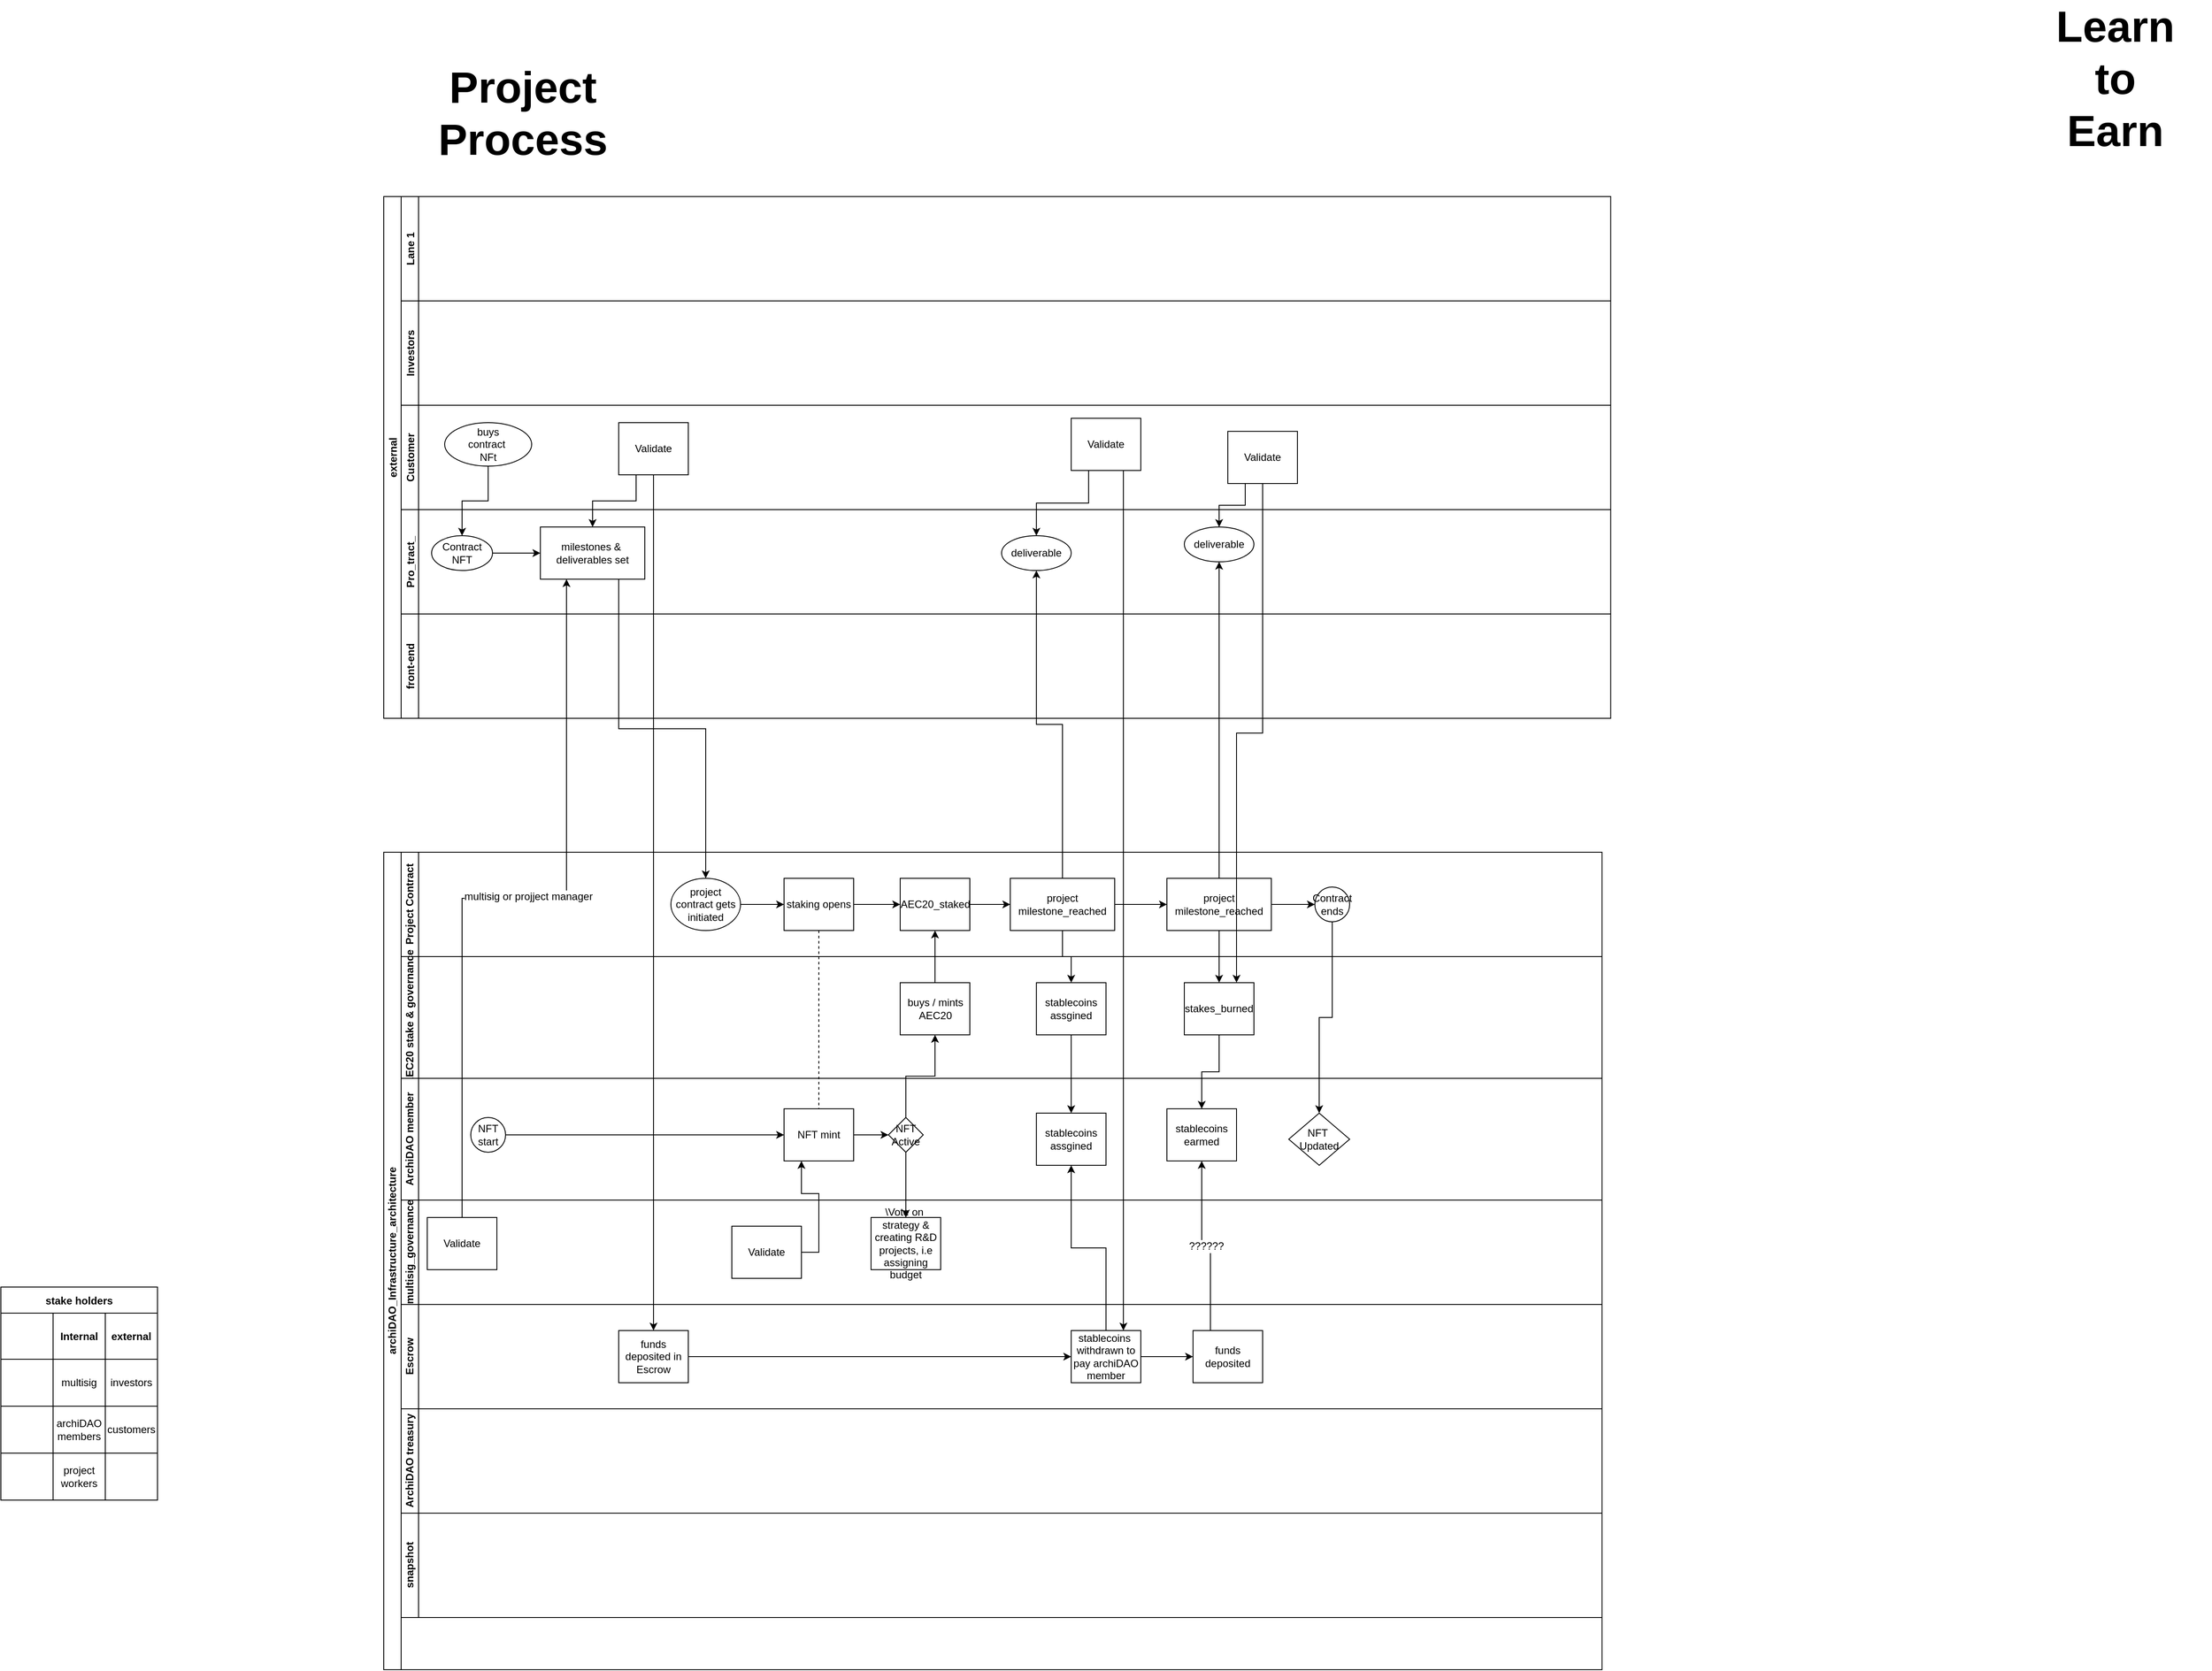 <mxfile version="20.1.1" type="github">
  <diagram id="prtHgNgQTEPvFCAcTncT" name="Page-1">
    <mxGraphModel dx="2166" dy="1936" grid="1" gridSize="10" guides="1" tooltips="1" connect="1" arrows="1" fold="1" page="1" pageScale="1" pageWidth="827" pageHeight="1169" math="0" shadow="0">
      <root>
        <mxCell id="0" />
        <mxCell id="1" parent="0" />
        <mxCell id="dNxyNK7c78bLwvsdeMH5-19" value="archiDAO_Infrastructure_architecture" style="swimlane;html=1;childLayout=stackLayout;resizeParent=1;resizeParentMax=0;horizontal=0;startSize=20;horizontalStack=0;" parent="1" vertex="1">
          <mxGeometry x="-90" y="170" width="1400" height="940" as="geometry" />
        </mxCell>
        <mxCell id="dNxyNK7c78bLwvsdeMH5-27" value="" style="edgeStyle=orthogonalEdgeStyle;rounded=0;orthogonalLoop=1;jettySize=auto;html=1;dashed=1;endArrow=none;endFill=0;" parent="dNxyNK7c78bLwvsdeMH5-19" source="dNxyNK7c78bLwvsdeMH5-24" target="dNxyNK7c78bLwvsdeMH5-26" edge="1">
          <mxGeometry relative="1" as="geometry" />
        </mxCell>
        <mxCell id="dNxyNK7c78bLwvsdeMH5-35" style="edgeStyle=orthogonalEdgeStyle;rounded=0;orthogonalLoop=1;jettySize=auto;html=1;endArrow=classic;endFill=1;" parent="dNxyNK7c78bLwvsdeMH5-19" source="dNxyNK7c78bLwvsdeMH5-28" target="dNxyNK7c78bLwvsdeMH5-34" edge="1">
          <mxGeometry relative="1" as="geometry" />
        </mxCell>
        <mxCell id="dNxyNK7c78bLwvsdeMH5-20" value="Project Contract" style="swimlane;html=1;startSize=20;horizontal=0;" parent="dNxyNK7c78bLwvsdeMH5-19" vertex="1">
          <mxGeometry x="20" width="1380" height="120" as="geometry">
            <mxRectangle x="20" width="504" height="20" as="alternateBounds" />
          </mxGeometry>
        </mxCell>
        <mxCell id="dNxyNK7c78bLwvsdeMH5-25" value="" style="edgeStyle=orthogonalEdgeStyle;rounded=0;orthogonalLoop=1;jettySize=auto;html=1;" parent="dNxyNK7c78bLwvsdeMH5-20" source="dNxyNK7c78bLwvsdeMH5-23" target="dNxyNK7c78bLwvsdeMH5-24" edge="1">
          <mxGeometry relative="1" as="geometry" />
        </mxCell>
        <mxCell id="dNxyNK7c78bLwvsdeMH5-23" value="project contract gets initiated" style="ellipse;whiteSpace=wrap;html=1;" parent="dNxyNK7c78bLwvsdeMH5-20" vertex="1">
          <mxGeometry x="310" y="30" width="80" height="60" as="geometry" />
        </mxCell>
        <mxCell id="s07LqPvWrJtK-q0oX7jB-52" style="edgeStyle=orthogonalEdgeStyle;rounded=0;orthogonalLoop=1;jettySize=auto;html=1;exitX=1;exitY=0.5;exitDx=0;exitDy=0;entryX=0;entryY=0.5;entryDx=0;entryDy=0;" parent="dNxyNK7c78bLwvsdeMH5-20" source="dNxyNK7c78bLwvsdeMH5-24" target="dNxyNK7c78bLwvsdeMH5-30" edge="1">
          <mxGeometry relative="1" as="geometry" />
        </mxCell>
        <mxCell id="dNxyNK7c78bLwvsdeMH5-24" value="staking opens" style="rounded=0;whiteSpace=wrap;html=1;fontFamily=Helvetica;fontSize=12;fontColor=#000000;align=center;" parent="dNxyNK7c78bLwvsdeMH5-20" vertex="1">
          <mxGeometry x="440" y="30" width="80" height="60" as="geometry" />
        </mxCell>
        <mxCell id="dNxyNK7c78bLwvsdeMH5-30" value="AEC20_staked" style="rounded=0;whiteSpace=wrap;html=1;fontFamily=Helvetica;fontSize=12;fontColor=#000000;align=center;" parent="dNxyNK7c78bLwvsdeMH5-20" vertex="1">
          <mxGeometry x="573.5" y="30" width="80" height="60" as="geometry" />
        </mxCell>
        <mxCell id="s07LqPvWrJtK-q0oX7jB-57" style="edgeStyle=orthogonalEdgeStyle;rounded=0;orthogonalLoop=1;jettySize=auto;html=1;exitX=1;exitY=0.5;exitDx=0;exitDy=0;entryX=0;entryY=0.5;entryDx=0;entryDy=0;" parent="dNxyNK7c78bLwvsdeMH5-20" source="s07LqPvWrJtK-q0oX7jB-53" target="s07LqPvWrJtK-q0oX7jB-56" edge="1">
          <mxGeometry relative="1" as="geometry" />
        </mxCell>
        <mxCell id="s07LqPvWrJtK-q0oX7jB-53" value="project milestone_reached" style="rounded=0;whiteSpace=wrap;html=1;fontFamily=Helvetica;fontSize=12;fontColor=#000000;align=center;" parent="dNxyNK7c78bLwvsdeMH5-20" vertex="1">
          <mxGeometry x="700" y="30" width="120" height="60" as="geometry" />
        </mxCell>
        <mxCell id="dNxyNK7c78bLwvsdeMH5-33" value="" style="edgeStyle=orthogonalEdgeStyle;rounded=0;orthogonalLoop=1;jettySize=auto;html=1;endArrow=classic;endFill=1;entryX=0;entryY=0.5;entryDx=0;entryDy=0;" parent="dNxyNK7c78bLwvsdeMH5-20" source="dNxyNK7c78bLwvsdeMH5-30" target="s07LqPvWrJtK-q0oX7jB-53" edge="1">
          <mxGeometry relative="1" as="geometry">
            <mxPoint x="370" y="60" as="targetPoint" />
          </mxGeometry>
        </mxCell>
        <mxCell id="dNxyNK7c78bLwvsdeMH5-32" value="Contract ends" style="ellipse;whiteSpace=wrap;html=1;" parent="dNxyNK7c78bLwvsdeMH5-20" vertex="1">
          <mxGeometry x="1050" y="40" width="40" height="40" as="geometry" />
        </mxCell>
        <mxCell id="s07LqPvWrJtK-q0oX7jB-72" style="edgeStyle=orthogonalEdgeStyle;rounded=0;orthogonalLoop=1;jettySize=auto;html=1;exitX=1;exitY=0.5;exitDx=0;exitDy=0;entryX=0;entryY=0.5;entryDx=0;entryDy=0;" parent="dNxyNK7c78bLwvsdeMH5-20" source="s07LqPvWrJtK-q0oX7jB-56" target="dNxyNK7c78bLwvsdeMH5-32" edge="1">
          <mxGeometry relative="1" as="geometry" />
        </mxCell>
        <mxCell id="s07LqPvWrJtK-q0oX7jB-56" value="project milestone_reached" style="rounded=0;whiteSpace=wrap;html=1;fontFamily=Helvetica;fontSize=12;fontColor=#000000;align=center;" parent="dNxyNK7c78bLwvsdeMH5-20" vertex="1">
          <mxGeometry x="880" y="30" width="120" height="60" as="geometry" />
        </mxCell>
        <mxCell id="s07LqPvWrJtK-q0oX7jB-44" value="AEC20 stake &amp;amp; governance" style="swimlane;html=1;startSize=20;horizontal=0;" parent="dNxyNK7c78bLwvsdeMH5-19" vertex="1">
          <mxGeometry x="20" y="120" width="1380" height="140" as="geometry" />
        </mxCell>
        <mxCell id="s07LqPvWrJtK-q0oX7jB-50" value="buys / mints&lt;br&gt;AEC20" style="rounded=0;whiteSpace=wrap;html=1;fontFamily=Helvetica;fontSize=12;fontColor=#000000;align=center;" parent="s07LqPvWrJtK-q0oX7jB-44" vertex="1">
          <mxGeometry x="573.5" y="30" width="80" height="60" as="geometry" />
        </mxCell>
        <mxCell id="s07LqPvWrJtK-q0oX7jB-59" value="stablecoins assgined" style="rounded=0;whiteSpace=wrap;html=1;fontFamily=Helvetica;fontSize=12;fontColor=#000000;align=center;" parent="s07LqPvWrJtK-q0oX7jB-44" vertex="1">
          <mxGeometry x="730" y="30" width="80" height="60" as="geometry" />
        </mxCell>
        <mxCell id="s07LqPvWrJtK-q0oX7jB-63" value="stakes_burned" style="rounded=0;whiteSpace=wrap;html=1;fontFamily=Helvetica;fontSize=12;fontColor=#000000;align=center;" parent="s07LqPvWrJtK-q0oX7jB-44" vertex="1">
          <mxGeometry x="900" y="30" width="80" height="60" as="geometry" />
        </mxCell>
        <mxCell id="dNxyNK7c78bLwvsdeMH5-21" value="ArchiDAO member" style="swimlane;html=1;startSize=20;horizontal=0;" parent="dNxyNK7c78bLwvsdeMH5-19" vertex="1">
          <mxGeometry x="20" y="260" width="1380" height="140" as="geometry" />
        </mxCell>
        <mxCell id="dNxyNK7c78bLwvsdeMH5-29" value="" style="edgeStyle=orthogonalEdgeStyle;rounded=0;orthogonalLoop=1;jettySize=auto;html=1;endArrow=classic;endFill=1;" parent="dNxyNK7c78bLwvsdeMH5-21" source="dNxyNK7c78bLwvsdeMH5-26" target="dNxyNK7c78bLwvsdeMH5-28" edge="1">
          <mxGeometry relative="1" as="geometry" />
        </mxCell>
        <mxCell id="dNxyNK7c78bLwvsdeMH5-26" value="NFT mint" style="rounded=0;whiteSpace=wrap;html=1;fontFamily=Helvetica;fontSize=12;fontColor=#000000;align=center;" parent="dNxyNK7c78bLwvsdeMH5-21" vertex="1">
          <mxGeometry x="440" y="35" width="80" height="60" as="geometry" />
        </mxCell>
        <mxCell id="dNxyNK7c78bLwvsdeMH5-28" value="NFT Active" style="rhombus;whiteSpace=wrap;html=1;fontFamily=Helvetica;fontSize=12;fontColor=#000000;align=center;" parent="dNxyNK7c78bLwvsdeMH5-21" vertex="1">
          <mxGeometry x="560" y="45" width="40" height="40" as="geometry" />
        </mxCell>
        <mxCell id="s07LqPvWrJtK-q0oX7jB-99" style="edgeStyle=orthogonalEdgeStyle;rounded=0;orthogonalLoop=1;jettySize=auto;html=1;exitX=1;exitY=0.5;exitDx=0;exitDy=0;entryX=0;entryY=0.5;entryDx=0;entryDy=0;" parent="dNxyNK7c78bLwvsdeMH5-21" source="s07LqPvWrJtK-q0oX7jB-41" target="dNxyNK7c78bLwvsdeMH5-26" edge="1">
          <mxGeometry relative="1" as="geometry" />
        </mxCell>
        <mxCell id="s07LqPvWrJtK-q0oX7jB-41" value="NFT start" style="ellipse;whiteSpace=wrap;html=1;" parent="dNxyNK7c78bLwvsdeMH5-21" vertex="1">
          <mxGeometry x="80" y="45" width="40" height="40" as="geometry" />
        </mxCell>
        <mxCell id="s07LqPvWrJtK-q0oX7jB-61" value="stablecoins assgined" style="rounded=0;whiteSpace=wrap;html=1;fontFamily=Helvetica;fontSize=12;fontColor=#000000;align=center;" parent="dNxyNK7c78bLwvsdeMH5-21" vertex="1">
          <mxGeometry x="730" y="40" width="80" height="60" as="geometry" />
        </mxCell>
        <mxCell id="s07LqPvWrJtK-q0oX7jB-65" value="stablecoins earmed" style="rounded=0;whiteSpace=wrap;html=1;fontFamily=Helvetica;fontSize=12;fontColor=#000000;align=center;" parent="dNxyNK7c78bLwvsdeMH5-21" vertex="1">
          <mxGeometry x="880" y="35" width="80" height="60" as="geometry" />
        </mxCell>
        <mxCell id="s07LqPvWrJtK-q0oX7jB-73" value="NFT&amp;nbsp;&lt;br&gt;Updated" style="rhombus;whiteSpace=wrap;html=1;fontFamily=Helvetica;fontSize=12;fontColor=#000000;align=center;" parent="dNxyNK7c78bLwvsdeMH5-21" vertex="1">
          <mxGeometry x="1020" y="40" width="70" height="60" as="geometry" />
        </mxCell>
        <mxCell id="dNxyNK7c78bLwvsdeMH5-22" value="multisig_governance" style="swimlane;html=1;startSize=20;horizontal=0;" parent="dNxyNK7c78bLwvsdeMH5-19" vertex="1">
          <mxGeometry x="20" y="400" width="1380" height="120" as="geometry">
            <mxRectangle x="20" y="240" width="430" height="20" as="alternateBounds" />
          </mxGeometry>
        </mxCell>
        <mxCell id="dNxyNK7c78bLwvsdeMH5-34" value="\Vote on&amp;nbsp;&lt;br&gt;strategy &amp;amp; creating R&amp;amp;D projects, i.e assigning budget" style="rounded=0;whiteSpace=wrap;html=1;fontFamily=Helvetica;fontSize=12;fontColor=#000000;align=center;" parent="dNxyNK7c78bLwvsdeMH5-22" vertex="1">
          <mxGeometry x="540" y="20" width="80" height="60" as="geometry" />
        </mxCell>
        <mxCell id="s07LqPvWrJtK-q0oX7jB-42" value="Validate" style="rounded=0;whiteSpace=wrap;html=1;fontFamily=Helvetica;fontSize=12;fontColor=#000000;align=center;" parent="dNxyNK7c78bLwvsdeMH5-22" vertex="1">
          <mxGeometry x="380" y="30" width="80" height="60" as="geometry" />
        </mxCell>
        <mxCell id="s07LqPvWrJtK-q0oX7jB-96" value="Validate" style="rounded=0;whiteSpace=wrap;html=1;fontFamily=Helvetica;fontSize=12;fontColor=#000000;align=center;" parent="dNxyNK7c78bLwvsdeMH5-22" vertex="1">
          <mxGeometry x="30" y="20" width="80" height="60" as="geometry" />
        </mxCell>
        <mxCell id="s07LqPvWrJtK-q0oX7jB-116" value="Escrow" style="swimlane;html=1;startSize=20;horizontal=0;" parent="dNxyNK7c78bLwvsdeMH5-19" vertex="1">
          <mxGeometry x="20" y="520" width="1380" height="120" as="geometry">
            <mxRectangle x="20" y="240" width="430" height="20" as="alternateBounds" />
          </mxGeometry>
        </mxCell>
        <mxCell id="s07LqPvWrJtK-q0oX7jB-124" style="edgeStyle=orthogonalEdgeStyle;rounded=0;orthogonalLoop=1;jettySize=auto;html=1;exitX=1;exitY=0.5;exitDx=0;exitDy=0;entryX=0;entryY=0.5;entryDx=0;entryDy=0;fontSize=12;startArrow=none;" parent="s07LqPvWrJtK-q0oX7jB-116" source="s07LqPvWrJtK-q0oX7jB-125" target="s07LqPvWrJtK-q0oX7jB-111" edge="1">
          <mxGeometry relative="1" as="geometry" />
        </mxCell>
        <mxCell id="s07LqPvWrJtK-q0oX7jB-130" style="edgeStyle=orthogonalEdgeStyle;rounded=0;orthogonalLoop=1;jettySize=auto;html=1;exitX=1;exitY=0.5;exitDx=0;exitDy=0;entryX=0;entryY=0.5;entryDx=0;entryDy=0;fontSize=12;" parent="s07LqPvWrJtK-q0oX7jB-116" source="s07LqPvWrJtK-q0oX7jB-105" target="s07LqPvWrJtK-q0oX7jB-125" edge="1">
          <mxGeometry relative="1" as="geometry" />
        </mxCell>
        <mxCell id="s07LqPvWrJtK-q0oX7jB-105" value="funds deposited in Escrow" style="rounded=0;whiteSpace=wrap;html=1;fontFamily=Helvetica;fontSize=12;fontColor=#000000;align=center;" parent="s07LqPvWrJtK-q0oX7jB-116" vertex="1">
          <mxGeometry x="250" y="30" width="80" height="60" as="geometry" />
        </mxCell>
        <mxCell id="s07LqPvWrJtK-q0oX7jB-111" value="funds deposited" style="rounded=0;whiteSpace=wrap;html=1;fontFamily=Helvetica;fontSize=12;fontColor=#000000;align=center;" parent="s07LqPvWrJtK-q0oX7jB-116" vertex="1">
          <mxGeometry x="910" y="30" width="80" height="60" as="geometry" />
        </mxCell>
        <mxCell id="s07LqPvWrJtK-q0oX7jB-125" value="stablecoins&amp;nbsp; withdrawn to pay archiDAO member" style="rounded=0;whiteSpace=wrap;html=1;fontFamily=Helvetica;fontSize=12;fontColor=#000000;align=center;" parent="s07LqPvWrJtK-q0oX7jB-116" vertex="1">
          <mxGeometry x="770" y="30" width="80" height="60" as="geometry" />
        </mxCell>
        <mxCell id="s07LqPvWrJtK-q0oX7jB-39" value="ArchiDAO treasury" style="swimlane;html=1;startSize=20;horizontal=0;" parent="dNxyNK7c78bLwvsdeMH5-19" vertex="1">
          <mxGeometry x="20" y="640" width="1380" height="120" as="geometry">
            <mxRectangle x="20" y="240" width="430" height="20" as="alternateBounds" />
          </mxGeometry>
        </mxCell>
        <mxCell id="s07LqPvWrJtK-q0oX7jB-113" value="snapshot" style="swimlane;html=1;startSize=20;horizontal=0;" parent="dNxyNK7c78bLwvsdeMH5-19" vertex="1">
          <mxGeometry x="20" y="760" width="1380" height="120" as="geometry">
            <mxRectangle x="20" y="240" width="430" height="20" as="alternateBounds" />
          </mxGeometry>
        </mxCell>
        <mxCell id="s07LqPvWrJtK-q0oX7jB-43" style="edgeStyle=orthogonalEdgeStyle;rounded=0;orthogonalLoop=1;jettySize=auto;html=1;exitX=1;exitY=0.5;exitDx=0;exitDy=0;entryX=0.25;entryY=1;entryDx=0;entryDy=0;" parent="dNxyNK7c78bLwvsdeMH5-19" source="s07LqPvWrJtK-q0oX7jB-42" target="dNxyNK7c78bLwvsdeMH5-26" edge="1">
          <mxGeometry relative="1" as="geometry" />
        </mxCell>
        <mxCell id="s07LqPvWrJtK-q0oX7jB-48" value="" style="rounded=0;whiteSpace=wrap;html=1;fontFamily=Helvetica;fontSize=12;fontColor=#000000;align=center;" parent="dNxyNK7c78bLwvsdeMH5-19" vertex="1">
          <mxGeometry x="20" y="880" width="1380" height="60" as="geometry" />
        </mxCell>
        <mxCell id="s07LqPvWrJtK-q0oX7jB-51" style="edgeStyle=orthogonalEdgeStyle;rounded=0;orthogonalLoop=1;jettySize=auto;html=1;exitX=0.5;exitY=0;exitDx=0;exitDy=0;entryX=0.5;entryY=1;entryDx=0;entryDy=0;" parent="dNxyNK7c78bLwvsdeMH5-19" source="s07LqPvWrJtK-q0oX7jB-50" target="dNxyNK7c78bLwvsdeMH5-30" edge="1">
          <mxGeometry relative="1" as="geometry" />
        </mxCell>
        <mxCell id="s07LqPvWrJtK-q0oX7jB-54" style="edgeStyle=orthogonalEdgeStyle;rounded=0;orthogonalLoop=1;jettySize=auto;html=1;exitX=0.5;exitY=1;exitDx=0;exitDy=0;entryX=0.5;entryY=0;entryDx=0;entryDy=0;" parent="dNxyNK7c78bLwvsdeMH5-19" source="s07LqPvWrJtK-q0oX7jB-53" target="s07LqPvWrJtK-q0oX7jB-59" edge="1">
          <mxGeometry relative="1" as="geometry">
            <mxPoint x="475" y="275" as="targetPoint" />
          </mxGeometry>
        </mxCell>
        <mxCell id="s07LqPvWrJtK-q0oX7jB-62" style="edgeStyle=orthogonalEdgeStyle;rounded=0;orthogonalLoop=1;jettySize=auto;html=1;exitX=0.5;exitY=1;exitDx=0;exitDy=0;" parent="dNxyNK7c78bLwvsdeMH5-19" source="s07LqPvWrJtK-q0oX7jB-59" target="s07LqPvWrJtK-q0oX7jB-61" edge="1">
          <mxGeometry relative="1" as="geometry" />
        </mxCell>
        <mxCell id="s07LqPvWrJtK-q0oX7jB-64" style="edgeStyle=orthogonalEdgeStyle;rounded=0;orthogonalLoop=1;jettySize=auto;html=1;exitX=0.5;exitY=1;exitDx=0;exitDy=0;" parent="dNxyNK7c78bLwvsdeMH5-19" source="s07LqPvWrJtK-q0oX7jB-56" target="s07LqPvWrJtK-q0oX7jB-63" edge="1">
          <mxGeometry relative="1" as="geometry" />
        </mxCell>
        <mxCell id="s07LqPvWrJtK-q0oX7jB-66" style="edgeStyle=orthogonalEdgeStyle;rounded=0;orthogonalLoop=1;jettySize=auto;html=1;exitX=0.5;exitY=1;exitDx=0;exitDy=0;entryX=0.5;entryY=0;entryDx=0;entryDy=0;" parent="dNxyNK7c78bLwvsdeMH5-19" source="s07LqPvWrJtK-q0oX7jB-63" target="s07LqPvWrJtK-q0oX7jB-65" edge="1">
          <mxGeometry relative="1" as="geometry" />
        </mxCell>
        <mxCell id="s07LqPvWrJtK-q0oX7jB-74" style="edgeStyle=orthogonalEdgeStyle;rounded=0;orthogonalLoop=1;jettySize=auto;html=1;exitX=0.5;exitY=1;exitDx=0;exitDy=0;entryX=0.5;entryY=0;entryDx=0;entryDy=0;" parent="dNxyNK7c78bLwvsdeMH5-19" source="dNxyNK7c78bLwvsdeMH5-32" target="s07LqPvWrJtK-q0oX7jB-73" edge="1">
          <mxGeometry relative="1" as="geometry" />
        </mxCell>
        <mxCell id="s07LqPvWrJtK-q0oX7jB-75" style="edgeStyle=orthogonalEdgeStyle;rounded=0;orthogonalLoop=1;jettySize=auto;html=1;exitX=0.5;exitY=0;exitDx=0;exitDy=0;entryX=0.5;entryY=1;entryDx=0;entryDy=0;" parent="dNxyNK7c78bLwvsdeMH5-19" source="dNxyNK7c78bLwvsdeMH5-28" target="s07LqPvWrJtK-q0oX7jB-50" edge="1">
          <mxGeometry relative="1" as="geometry" />
        </mxCell>
        <mxCell id="s07LqPvWrJtK-q0oX7jB-112" value="??????&lt;br&gt;" style="edgeStyle=orthogonalEdgeStyle;rounded=0;orthogonalLoop=1;jettySize=auto;html=1;exitX=0.25;exitY=0;exitDx=0;exitDy=0;entryX=0.5;entryY=1;entryDx=0;entryDy=0;fontSize=12;" parent="dNxyNK7c78bLwvsdeMH5-19" source="s07LqPvWrJtK-q0oX7jB-111" target="s07LqPvWrJtK-q0oX7jB-65" edge="1">
          <mxGeometry relative="1" as="geometry" />
        </mxCell>
        <mxCell id="s07LqPvWrJtK-q0oX7jB-128" style="edgeStyle=orthogonalEdgeStyle;rounded=0;orthogonalLoop=1;jettySize=auto;html=1;exitX=0.5;exitY=0;exitDx=0;exitDy=0;entryX=0.5;entryY=1;entryDx=0;entryDy=0;fontSize=12;" parent="dNxyNK7c78bLwvsdeMH5-19" source="s07LqPvWrJtK-q0oX7jB-125" target="s07LqPvWrJtK-q0oX7jB-61" edge="1">
          <mxGeometry relative="1" as="geometry" />
        </mxCell>
        <mxCell id="s07LqPvWrJtK-q0oX7jB-8" value="stake holders" style="shape=table;startSize=30;container=1;collapsible=0;childLayout=tableLayout;fontStyle=1;align=center;strokeWidth=1;" parent="1" vertex="1">
          <mxGeometry x="-530" y="670" width="180" height="245" as="geometry" />
        </mxCell>
        <mxCell id="s07LqPvWrJtK-q0oX7jB-9" value="" style="shape=tableRow;horizontal=0;startSize=0;swimlaneHead=0;swimlaneBody=0;top=0;left=0;bottom=0;right=0;collapsible=0;dropTarget=0;fillColor=none;points=[[0,0.5],[1,0.5]];portConstraint=eastwest;" parent="s07LqPvWrJtK-q0oX7jB-8" vertex="1">
          <mxGeometry y="30" width="180" height="53" as="geometry" />
        </mxCell>
        <mxCell id="s07LqPvWrJtK-q0oX7jB-10" value="" style="shape=partialRectangle;html=1;whiteSpace=wrap;connectable=0;fillColor=none;top=0;left=0;bottom=0;right=0;overflow=hidden;" parent="s07LqPvWrJtK-q0oX7jB-9" vertex="1">
          <mxGeometry width="60" height="53" as="geometry">
            <mxRectangle width="60" height="53" as="alternateBounds" />
          </mxGeometry>
        </mxCell>
        <mxCell id="s07LqPvWrJtK-q0oX7jB-11" value="&lt;b&gt;Internal&lt;/b&gt;" style="shape=partialRectangle;html=1;whiteSpace=wrap;connectable=0;fillColor=none;top=0;left=0;bottom=0;right=0;overflow=hidden;" parent="s07LqPvWrJtK-q0oX7jB-9" vertex="1">
          <mxGeometry x="60" width="60" height="53" as="geometry">
            <mxRectangle width="60" height="53" as="alternateBounds" />
          </mxGeometry>
        </mxCell>
        <mxCell id="s07LqPvWrJtK-q0oX7jB-12" value="&lt;b&gt;external&lt;/b&gt;" style="shape=partialRectangle;html=1;whiteSpace=wrap;connectable=0;fillColor=none;top=0;left=0;bottom=0;right=0;overflow=hidden;" parent="s07LqPvWrJtK-q0oX7jB-9" vertex="1">
          <mxGeometry x="120" width="60" height="53" as="geometry">
            <mxRectangle width="60" height="53" as="alternateBounds" />
          </mxGeometry>
        </mxCell>
        <mxCell id="s07LqPvWrJtK-q0oX7jB-13" value="" style="shape=tableRow;horizontal=0;startSize=0;swimlaneHead=0;swimlaneBody=0;top=0;left=0;bottom=0;right=0;collapsible=0;dropTarget=0;fillColor=none;points=[[0,0.5],[1,0.5]];portConstraint=eastwest;" parent="s07LqPvWrJtK-q0oX7jB-8" vertex="1">
          <mxGeometry y="83" width="180" height="54" as="geometry" />
        </mxCell>
        <mxCell id="s07LqPvWrJtK-q0oX7jB-14" value="" style="shape=partialRectangle;html=1;whiteSpace=wrap;connectable=0;fillColor=none;top=0;left=0;bottom=0;right=0;overflow=hidden;" parent="s07LqPvWrJtK-q0oX7jB-13" vertex="1">
          <mxGeometry width="60" height="54" as="geometry">
            <mxRectangle width="60" height="54" as="alternateBounds" />
          </mxGeometry>
        </mxCell>
        <mxCell id="s07LqPvWrJtK-q0oX7jB-15" value="multisig" style="shape=partialRectangle;html=1;whiteSpace=wrap;connectable=0;fillColor=none;top=0;left=0;bottom=0;right=0;overflow=hidden;" parent="s07LqPvWrJtK-q0oX7jB-13" vertex="1">
          <mxGeometry x="60" width="60" height="54" as="geometry">
            <mxRectangle width="60" height="54" as="alternateBounds" />
          </mxGeometry>
        </mxCell>
        <mxCell id="s07LqPvWrJtK-q0oX7jB-16" value="investors" style="shape=partialRectangle;html=1;whiteSpace=wrap;connectable=0;fillColor=none;top=0;left=0;bottom=0;right=0;overflow=hidden;" parent="s07LqPvWrJtK-q0oX7jB-13" vertex="1">
          <mxGeometry x="120" width="60" height="54" as="geometry">
            <mxRectangle width="60" height="54" as="alternateBounds" />
          </mxGeometry>
        </mxCell>
        <mxCell id="s07LqPvWrJtK-q0oX7jB-25" style="shape=tableRow;horizontal=0;startSize=0;swimlaneHead=0;swimlaneBody=0;top=0;left=0;bottom=0;right=0;collapsible=0;dropTarget=0;fillColor=none;points=[[0,0.5],[1,0.5]];portConstraint=eastwest;" parent="s07LqPvWrJtK-q0oX7jB-8" vertex="1">
          <mxGeometry y="137" width="180" height="54" as="geometry" />
        </mxCell>
        <mxCell id="s07LqPvWrJtK-q0oX7jB-26" style="shape=partialRectangle;html=1;whiteSpace=wrap;connectable=0;fillColor=none;top=0;left=0;bottom=0;right=0;overflow=hidden;" parent="s07LqPvWrJtK-q0oX7jB-25" vertex="1">
          <mxGeometry width="60" height="54" as="geometry">
            <mxRectangle width="60" height="54" as="alternateBounds" />
          </mxGeometry>
        </mxCell>
        <mxCell id="s07LqPvWrJtK-q0oX7jB-27" value="archiDAO members" style="shape=partialRectangle;html=1;whiteSpace=wrap;connectable=0;fillColor=none;top=0;left=0;bottom=0;right=0;overflow=hidden;" parent="s07LqPvWrJtK-q0oX7jB-25" vertex="1">
          <mxGeometry x="60" width="60" height="54" as="geometry">
            <mxRectangle width="60" height="54" as="alternateBounds" />
          </mxGeometry>
        </mxCell>
        <mxCell id="s07LqPvWrJtK-q0oX7jB-28" value="customers" style="shape=partialRectangle;html=1;whiteSpace=wrap;connectable=0;fillColor=none;top=0;left=0;bottom=0;right=0;overflow=hidden;" parent="s07LqPvWrJtK-q0oX7jB-25" vertex="1">
          <mxGeometry x="120" width="60" height="54" as="geometry">
            <mxRectangle width="60" height="54" as="alternateBounds" />
          </mxGeometry>
        </mxCell>
        <mxCell id="s07LqPvWrJtK-q0oX7jB-29" style="shape=tableRow;horizontal=0;startSize=0;swimlaneHead=0;swimlaneBody=0;top=0;left=0;bottom=0;right=0;collapsible=0;dropTarget=0;fillColor=none;points=[[0,0.5],[1,0.5]];portConstraint=eastwest;" parent="s07LqPvWrJtK-q0oX7jB-8" vertex="1">
          <mxGeometry y="191" width="180" height="54" as="geometry" />
        </mxCell>
        <mxCell id="s07LqPvWrJtK-q0oX7jB-30" style="shape=partialRectangle;html=1;whiteSpace=wrap;connectable=0;fillColor=none;top=0;left=0;bottom=0;right=0;overflow=hidden;" parent="s07LqPvWrJtK-q0oX7jB-29" vertex="1">
          <mxGeometry width="60" height="54" as="geometry">
            <mxRectangle width="60" height="54" as="alternateBounds" />
          </mxGeometry>
        </mxCell>
        <mxCell id="s07LqPvWrJtK-q0oX7jB-31" value="project workers" style="shape=partialRectangle;html=1;whiteSpace=wrap;connectable=0;fillColor=none;top=0;left=0;bottom=0;right=0;overflow=hidden;" parent="s07LqPvWrJtK-q0oX7jB-29" vertex="1">
          <mxGeometry x="60" width="60" height="54" as="geometry">
            <mxRectangle width="60" height="54" as="alternateBounds" />
          </mxGeometry>
        </mxCell>
        <mxCell id="s07LqPvWrJtK-q0oX7jB-32" style="shape=partialRectangle;html=1;whiteSpace=wrap;connectable=0;fillColor=none;top=0;left=0;bottom=0;right=0;overflow=hidden;" parent="s07LqPvWrJtK-q0oX7jB-29" vertex="1">
          <mxGeometry x="120" width="60" height="54" as="geometry">
            <mxRectangle width="60" height="54" as="alternateBounds" />
          </mxGeometry>
        </mxCell>
        <mxCell id="s07LqPvWrJtK-q0oX7jB-33" value="external" style="swimlane;childLayout=stackLayout;resizeParent=1;resizeParentMax=0;horizontal=0;startSize=20;horizontalStack=0;strokeWidth=1;" parent="1" vertex="1">
          <mxGeometry x="-90" y="-584" width="1410" height="600" as="geometry" />
        </mxCell>
        <mxCell id="s07LqPvWrJtK-q0oX7jB-34" value="Lane 1" style="swimlane;startSize=20;horizontal=0;strokeWidth=1;" parent="s07LqPvWrJtK-q0oX7jB-33" vertex="1">
          <mxGeometry x="20" width="1390" height="120" as="geometry" />
        </mxCell>
        <mxCell id="s07LqPvWrJtK-q0oX7jB-37" value="Investors" style="swimlane;startSize=20;horizontal=0;strokeWidth=1;" parent="s07LqPvWrJtK-q0oX7jB-33" vertex="1">
          <mxGeometry x="20" y="120" width="1390" height="120" as="geometry" />
        </mxCell>
        <mxCell id="s07LqPvWrJtK-q0oX7jB-35" value="Customer" style="swimlane;startSize=20;horizontal=0;strokeWidth=1;" parent="s07LqPvWrJtK-q0oX7jB-33" vertex="1">
          <mxGeometry x="20" y="240" width="1390" height="120" as="geometry" />
        </mxCell>
        <mxCell id="s07LqPvWrJtK-q0oX7jB-46" value="buys&lt;br&gt;contract&amp;nbsp;&lt;br&gt;NFt" style="ellipse;whiteSpace=wrap;html=1;" parent="s07LqPvWrJtK-q0oX7jB-35" vertex="1">
          <mxGeometry x="50" y="20" width="100" height="50" as="geometry" />
        </mxCell>
        <mxCell id="s07LqPvWrJtK-q0oX7jB-107" value="Validate" style="rounded=0;whiteSpace=wrap;html=1;fontFamily=Helvetica;fontSize=12;fontColor=#000000;align=center;" parent="s07LqPvWrJtK-q0oX7jB-35" vertex="1">
          <mxGeometry x="250" y="20" width="80" height="60" as="geometry" />
        </mxCell>
        <mxCell id="s07LqPvWrJtK-q0oX7jB-117" value="Validate" style="rounded=0;whiteSpace=wrap;html=1;fontFamily=Helvetica;fontSize=12;fontColor=#000000;align=center;" parent="s07LqPvWrJtK-q0oX7jB-35" vertex="1">
          <mxGeometry x="770" y="15" width="80" height="60" as="geometry" />
        </mxCell>
        <mxCell id="s07LqPvWrJtK-q0oX7jB-121" value="Validate" style="rounded=0;whiteSpace=wrap;html=1;fontFamily=Helvetica;fontSize=12;fontColor=#000000;align=center;" parent="s07LqPvWrJtK-q0oX7jB-35" vertex="1">
          <mxGeometry x="950" y="30" width="80" height="60" as="geometry" />
        </mxCell>
        <mxCell id="s07LqPvWrJtK-q0oX7jB-76" value="Pro_tract_" style="swimlane;startSize=20;horizontal=0;strokeWidth=1;" parent="s07LqPvWrJtK-q0oX7jB-33" vertex="1">
          <mxGeometry x="20" y="360" width="1390" height="120" as="geometry" />
        </mxCell>
        <mxCell id="s07LqPvWrJtK-q0oX7jB-80" style="edgeStyle=orthogonalEdgeStyle;rounded=0;orthogonalLoop=1;jettySize=auto;html=1;exitX=1;exitY=0.5;exitDx=0;exitDy=0;entryX=0;entryY=0.5;entryDx=0;entryDy=0;" parent="s07LqPvWrJtK-q0oX7jB-76" source="s07LqPvWrJtK-q0oX7jB-77" target="s07LqPvWrJtK-q0oX7jB-79" edge="1">
          <mxGeometry relative="1" as="geometry" />
        </mxCell>
        <mxCell id="s07LqPvWrJtK-q0oX7jB-77" value="Contract NFT" style="ellipse;whiteSpace=wrap;html=1;" parent="s07LqPvWrJtK-q0oX7jB-76" vertex="1">
          <mxGeometry x="35" y="30" width="70" height="40" as="geometry" />
        </mxCell>
        <mxCell id="s07LqPvWrJtK-q0oX7jB-79" value="milestones &amp;amp;&amp;nbsp;&lt;br&gt;deliverables set" style="rounded=0;whiteSpace=wrap;html=1;strokeWidth=1;" parent="s07LqPvWrJtK-q0oX7jB-76" vertex="1">
          <mxGeometry x="160" y="20" width="120" height="60" as="geometry" />
        </mxCell>
        <mxCell id="s07LqPvWrJtK-q0oX7jB-69" value="deliverable" style="ellipse;whiteSpace=wrap;html=1;" parent="s07LqPvWrJtK-q0oX7jB-76" vertex="1">
          <mxGeometry x="690" y="30" width="80" height="40" as="geometry" />
        </mxCell>
        <mxCell id="s07LqPvWrJtK-q0oX7jB-68" value="deliverable" style="ellipse;whiteSpace=wrap;html=1;" parent="s07LqPvWrJtK-q0oX7jB-76" vertex="1">
          <mxGeometry x="900" y="20" width="80" height="40" as="geometry" />
        </mxCell>
        <mxCell id="s07LqPvWrJtK-q0oX7jB-36" value="front-end" style="swimlane;startSize=20;horizontal=0;strokeWidth=1;" parent="s07LqPvWrJtK-q0oX7jB-33" vertex="1">
          <mxGeometry x="20" y="480" width="1390" height="120" as="geometry" />
        </mxCell>
        <mxCell id="s07LqPvWrJtK-q0oX7jB-82" style="edgeStyle=orthogonalEdgeStyle;rounded=0;orthogonalLoop=1;jettySize=auto;html=1;exitX=0.5;exitY=1;exitDx=0;exitDy=0;entryX=0.5;entryY=0;entryDx=0;entryDy=0;" parent="s07LqPvWrJtK-q0oX7jB-33" source="s07LqPvWrJtK-q0oX7jB-46" target="s07LqPvWrJtK-q0oX7jB-77" edge="1">
          <mxGeometry relative="1" as="geometry" />
        </mxCell>
        <mxCell id="s07LqPvWrJtK-q0oX7jB-109" style="edgeStyle=orthogonalEdgeStyle;rounded=0;orthogonalLoop=1;jettySize=auto;html=1;exitX=0.25;exitY=1;exitDx=0;exitDy=0;entryX=0.5;entryY=0;entryDx=0;entryDy=0;fontSize=12;" parent="s07LqPvWrJtK-q0oX7jB-33" source="s07LqPvWrJtK-q0oX7jB-107" target="s07LqPvWrJtK-q0oX7jB-79" edge="1">
          <mxGeometry relative="1" as="geometry" />
        </mxCell>
        <mxCell id="s07LqPvWrJtK-q0oX7jB-119" style="edgeStyle=orthogonalEdgeStyle;rounded=0;orthogonalLoop=1;jettySize=auto;html=1;exitX=0.25;exitY=1;exitDx=0;exitDy=0;entryX=0.5;entryY=0;entryDx=0;entryDy=0;fontSize=12;" parent="s07LqPvWrJtK-q0oX7jB-33" source="s07LqPvWrJtK-q0oX7jB-117" target="s07LqPvWrJtK-q0oX7jB-69" edge="1">
          <mxGeometry relative="1" as="geometry" />
        </mxCell>
        <mxCell id="s07LqPvWrJtK-q0oX7jB-122" style="edgeStyle=orthogonalEdgeStyle;rounded=0;orthogonalLoop=1;jettySize=auto;html=1;exitX=0.25;exitY=1;exitDx=0;exitDy=0;entryX=0.5;entryY=0;entryDx=0;entryDy=0;fontSize=12;" parent="s07LqPvWrJtK-q0oX7jB-33" source="s07LqPvWrJtK-q0oX7jB-121" target="s07LqPvWrJtK-q0oX7jB-68" edge="1">
          <mxGeometry relative="1" as="geometry" />
        </mxCell>
        <mxCell id="s07LqPvWrJtK-q0oX7jB-70" style="edgeStyle=orthogonalEdgeStyle;rounded=0;orthogonalLoop=1;jettySize=auto;html=1;exitX=0.5;exitY=0;exitDx=0;exitDy=0;entryX=0.5;entryY=1;entryDx=0;entryDy=0;" parent="1" source="s07LqPvWrJtK-q0oX7jB-53" target="s07LqPvWrJtK-q0oX7jB-69" edge="1">
          <mxGeometry relative="1" as="geometry" />
        </mxCell>
        <mxCell id="s07LqPvWrJtK-q0oX7jB-71" style="edgeStyle=orthogonalEdgeStyle;rounded=0;orthogonalLoop=1;jettySize=auto;html=1;exitX=0.5;exitY=0;exitDx=0;exitDy=0;entryX=0.5;entryY=1;entryDx=0;entryDy=0;" parent="1" source="s07LqPvWrJtK-q0oX7jB-56" target="s07LqPvWrJtK-q0oX7jB-68" edge="1">
          <mxGeometry relative="1" as="geometry">
            <mxPoint x="690" y="50" as="targetPoint" />
          </mxGeometry>
        </mxCell>
        <mxCell id="s07LqPvWrJtK-q0oX7jB-98" style="edgeStyle=orthogonalEdgeStyle;rounded=0;orthogonalLoop=1;jettySize=auto;html=1;exitX=0.75;exitY=1;exitDx=0;exitDy=0;entryX=0.5;entryY=0;entryDx=0;entryDy=0;" parent="1" source="s07LqPvWrJtK-q0oX7jB-79" target="dNxyNK7c78bLwvsdeMH5-23" edge="1">
          <mxGeometry relative="1" as="geometry" />
        </mxCell>
        <mxCell id="s07LqPvWrJtK-q0oX7jB-100" style="edgeStyle=orthogonalEdgeStyle;rounded=0;orthogonalLoop=1;jettySize=auto;html=1;exitX=0.5;exitY=0;exitDx=0;exitDy=0;entryX=0.25;entryY=1;entryDx=0;entryDy=0;" parent="1" source="s07LqPvWrJtK-q0oX7jB-96" target="s07LqPvWrJtK-q0oX7jB-79" edge="1">
          <mxGeometry relative="1" as="geometry" />
        </mxCell>
        <mxCell id="s07LqPvWrJtK-q0oX7jB-115" value="multisig or projject manager" style="edgeLabel;html=1;align=center;verticalAlign=middle;resizable=0;points=[];fontSize=12;" parent="s07LqPvWrJtK-q0oX7jB-100" vertex="1" connectable="0">
          <mxGeometry x="0.037" y="2" relative="1" as="geometry">
            <mxPoint as="offset" />
          </mxGeometry>
        </mxCell>
        <mxCell id="s07LqPvWrJtK-q0oX7jB-103" value="Project Process" style="text;html=1;strokeColor=none;fillColor=none;align=center;verticalAlign=middle;whiteSpace=wrap;rounded=0;fontStyle=1;fontSize=50;" parent="1" vertex="1">
          <mxGeometry x="-40" y="-740" width="220" height="120" as="geometry" />
        </mxCell>
        <mxCell id="s07LqPvWrJtK-q0oX7jB-110" style="edgeStyle=orthogonalEdgeStyle;rounded=0;orthogonalLoop=1;jettySize=auto;html=1;exitX=0.5;exitY=1;exitDx=0;exitDy=0;entryX=0.5;entryY=0;entryDx=0;entryDy=0;fontSize=12;" parent="1" source="s07LqPvWrJtK-q0oX7jB-107" target="s07LqPvWrJtK-q0oX7jB-105" edge="1">
          <mxGeometry relative="1" as="geometry" />
        </mxCell>
        <mxCell id="s07LqPvWrJtK-q0oX7jB-114" value="Learn&lt;br&gt;to&lt;br&gt;Earn" style="text;html=1;strokeColor=none;fillColor=none;align=center;verticalAlign=middle;whiteSpace=wrap;rounded=0;fontStyle=1;fontSize=50;" parent="1" vertex="1">
          <mxGeometry x="1790" y="-780" width="220" height="120" as="geometry" />
        </mxCell>
        <mxCell id="s07LqPvWrJtK-q0oX7jB-123" style="edgeStyle=orthogonalEdgeStyle;rounded=0;orthogonalLoop=1;jettySize=auto;html=1;exitX=0.5;exitY=1;exitDx=0;exitDy=0;entryX=0.75;entryY=0;entryDx=0;entryDy=0;fontSize=12;" parent="1" source="s07LqPvWrJtK-q0oX7jB-121" target="s07LqPvWrJtK-q0oX7jB-63" edge="1">
          <mxGeometry relative="1" as="geometry" />
        </mxCell>
        <mxCell id="s07LqPvWrJtK-q0oX7jB-129" style="edgeStyle=orthogonalEdgeStyle;rounded=0;orthogonalLoop=1;jettySize=auto;html=1;exitX=0.75;exitY=1;exitDx=0;exitDy=0;entryX=0.75;entryY=0;entryDx=0;entryDy=0;fontSize=12;" parent="1" source="s07LqPvWrJtK-q0oX7jB-117" target="s07LqPvWrJtK-q0oX7jB-125" edge="1">
          <mxGeometry relative="1" as="geometry" />
        </mxCell>
      </root>
    </mxGraphModel>
  </diagram>
</mxfile>
